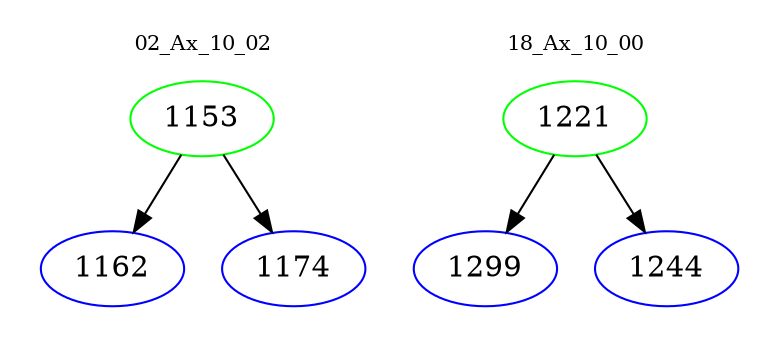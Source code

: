 digraph{
subgraph cluster_0 {
color = white
label = "02_Ax_10_02";
fontsize=10;
T0_1153 [label="1153", color="green"]
T0_1153 -> T0_1162 [color="black"]
T0_1162 [label="1162", color="blue"]
T0_1153 -> T0_1174 [color="black"]
T0_1174 [label="1174", color="blue"]
}
subgraph cluster_1 {
color = white
label = "18_Ax_10_00";
fontsize=10;
T1_1221 [label="1221", color="green"]
T1_1221 -> T1_1299 [color="black"]
T1_1299 [label="1299", color="blue"]
T1_1221 -> T1_1244 [color="black"]
T1_1244 [label="1244", color="blue"]
}
}
